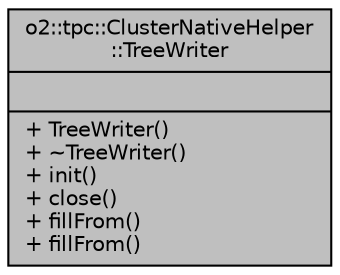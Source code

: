 digraph "o2::tpc::ClusterNativeHelper::TreeWriter"
{
 // INTERACTIVE_SVG=YES
  bgcolor="transparent";
  edge [fontname="Helvetica",fontsize="10",labelfontname="Helvetica",labelfontsize="10"];
  node [fontname="Helvetica",fontsize="10",shape=record];
  Node1 [label="{o2::tpc::ClusterNativeHelper\l::TreeWriter\n||+ TreeWriter()\l+ ~TreeWriter()\l+ init()\l+ close()\l+ fillFrom()\l+ fillFrom()\l}",height=0.2,width=0.4,color="black", fillcolor="grey75", style="filled", fontcolor="black"];
}
